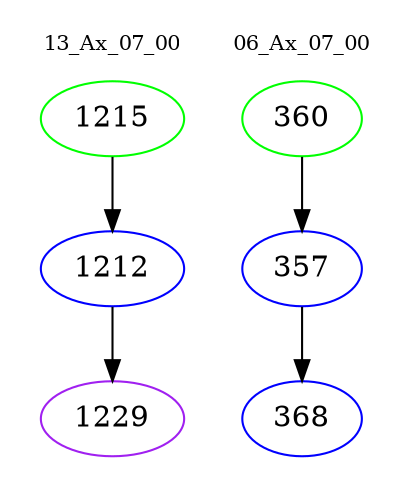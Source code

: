 digraph{
subgraph cluster_0 {
color = white
label = "13_Ax_07_00";
fontsize=10;
T0_1215 [label="1215", color="green"]
T0_1215 -> T0_1212 [color="black"]
T0_1212 [label="1212", color="blue"]
T0_1212 -> T0_1229 [color="black"]
T0_1229 [label="1229", color="purple"]
}
subgraph cluster_1 {
color = white
label = "06_Ax_07_00";
fontsize=10;
T1_360 [label="360", color="green"]
T1_360 -> T1_357 [color="black"]
T1_357 [label="357", color="blue"]
T1_357 -> T1_368 [color="black"]
T1_368 [label="368", color="blue"]
}
}
